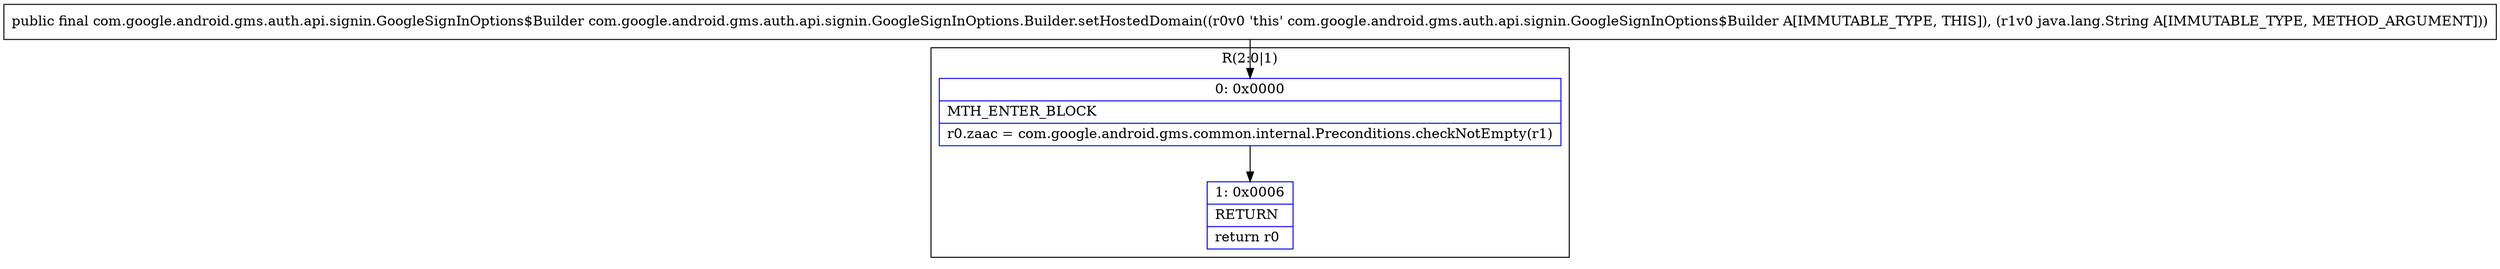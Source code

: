 digraph "CFG forcom.google.android.gms.auth.api.signin.GoogleSignInOptions.Builder.setHostedDomain(Ljava\/lang\/String;)Lcom\/google\/android\/gms\/auth\/api\/signin\/GoogleSignInOptions$Builder;" {
subgraph cluster_Region_1903074465 {
label = "R(2:0|1)";
node [shape=record,color=blue];
Node_0 [shape=record,label="{0\:\ 0x0000|MTH_ENTER_BLOCK\l|r0.zaac = com.google.android.gms.common.internal.Preconditions.checkNotEmpty(r1)\l}"];
Node_1 [shape=record,label="{1\:\ 0x0006|RETURN\l|return r0\l}"];
}
MethodNode[shape=record,label="{public final com.google.android.gms.auth.api.signin.GoogleSignInOptions$Builder com.google.android.gms.auth.api.signin.GoogleSignInOptions.Builder.setHostedDomain((r0v0 'this' com.google.android.gms.auth.api.signin.GoogleSignInOptions$Builder A[IMMUTABLE_TYPE, THIS]), (r1v0 java.lang.String A[IMMUTABLE_TYPE, METHOD_ARGUMENT])) }"];
MethodNode -> Node_0;
Node_0 -> Node_1;
}

